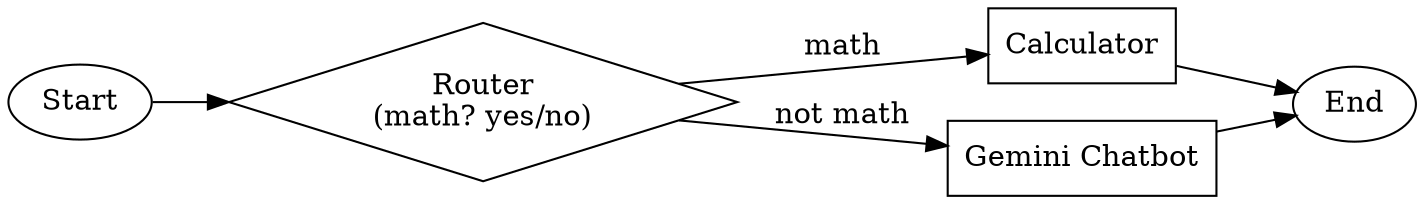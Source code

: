 digraph LangGraph {
  rankdir=LR;
  "__start__" [shape=oval,label="Start"];
  "router" [shape=diamond,label="Router\n(math? yes/no)"];
  "calculator" [shape=box,label="Calculator"];
  "chatbot" [shape=box,label="Gemini Chatbot"];
  "__end__" [shape=oval,label="End"];

  "__start__" -> "router";
  "router" -> "calculator" [label="math"];
  "router" -> "chatbot" [label="not math"];
  "calculator" -> "__end__";
  "chatbot" -> "__end__";
}